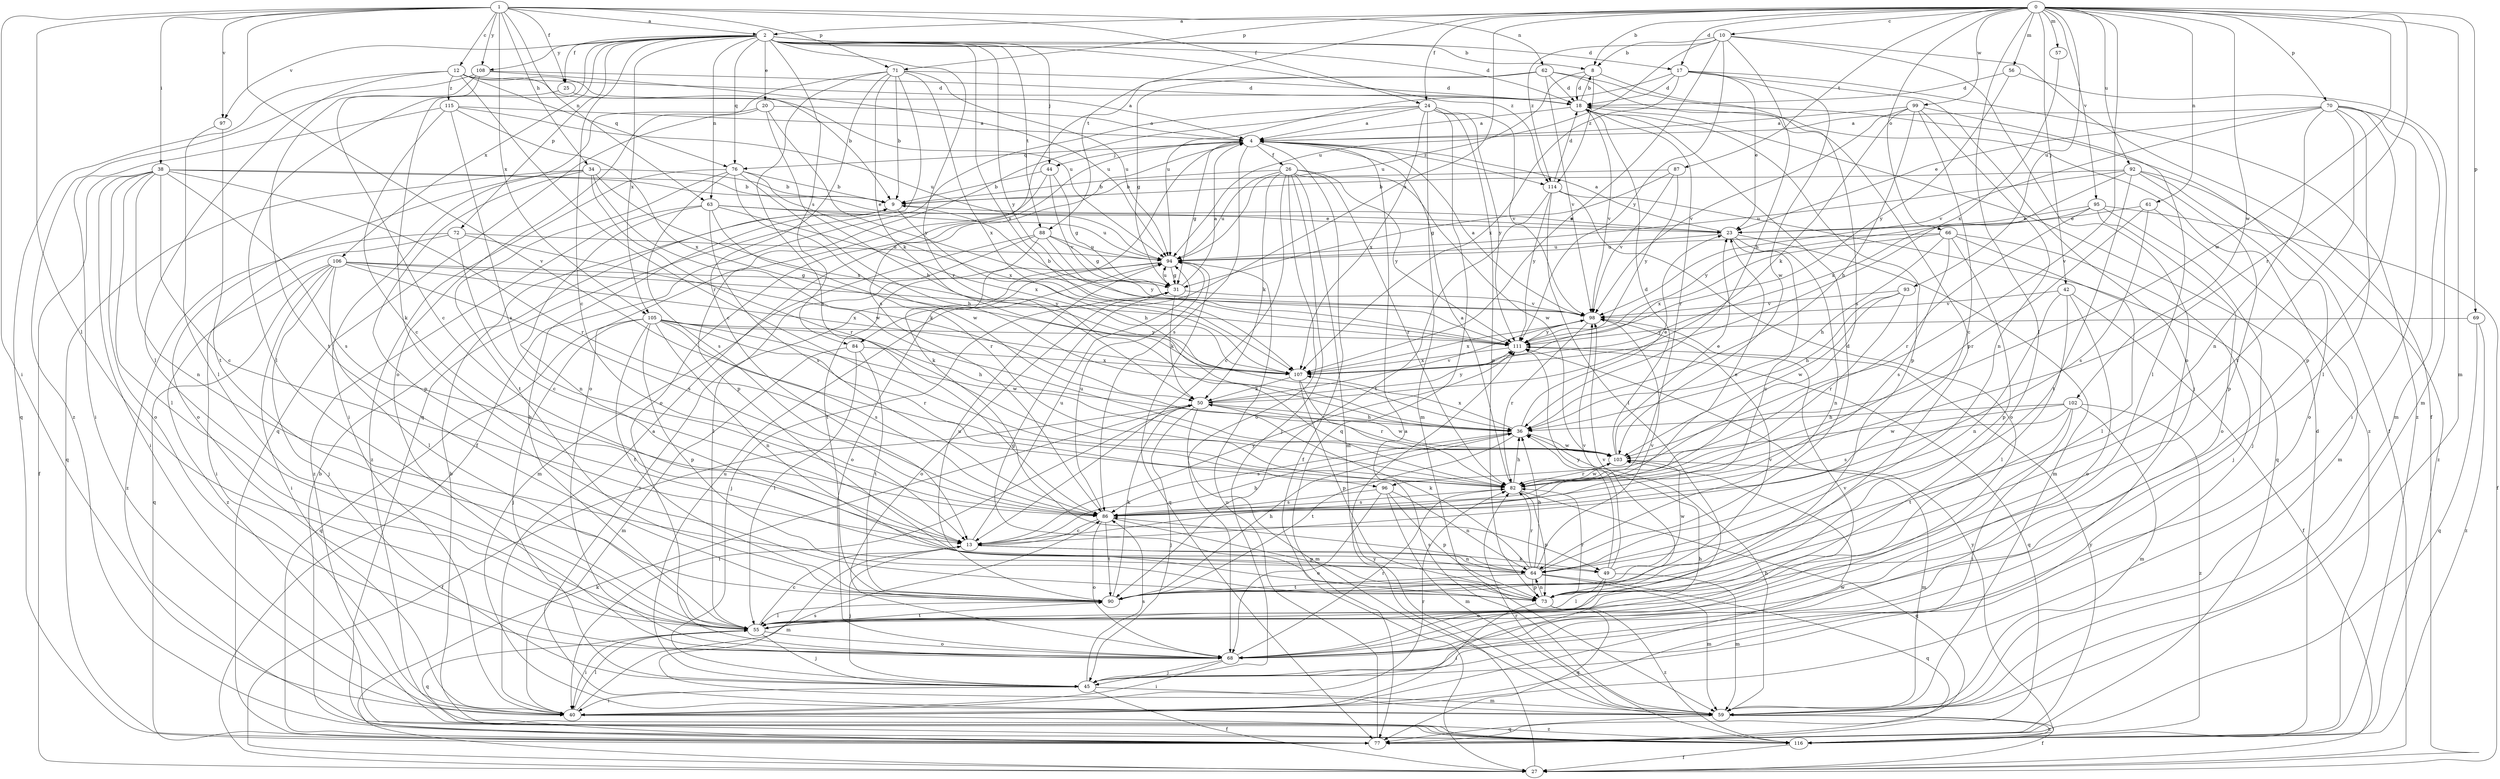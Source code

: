 strict digraph  {
0;
1;
2;
4;
8;
9;
10;
12;
13;
17;
18;
20;
23;
24;
25;
26;
27;
31;
34;
36;
38;
40;
42;
44;
45;
49;
50;
55;
56;
57;
59;
61;
62;
63;
64;
66;
68;
69;
70;
71;
72;
73;
76;
77;
82;
84;
86;
87;
88;
90;
92;
93;
94;
95;
96;
97;
98;
99;
102;
103;
105;
106;
107;
108;
111;
114;
115;
116;
0 -> 2  [label=a];
0 -> 8  [label=b];
0 -> 10  [label=c];
0 -> 17  [label=d];
0 -> 24  [label=f];
0 -> 42  [label=j];
0 -> 55  [label=l];
0 -> 56  [label=m];
0 -> 57  [label=m];
0 -> 59  [label=m];
0 -> 61  [label=n];
0 -> 66  [label=o];
0 -> 69  [label=p];
0 -> 70  [label=p];
0 -> 71  [label=p];
0 -> 82  [label=r];
0 -> 84  [label=s];
0 -> 87  [label=t];
0 -> 88  [label=t];
0 -> 92  [label=u];
0 -> 93  [label=u];
0 -> 95  [label=v];
0 -> 96  [label=v];
0 -> 99  [label=w];
0 -> 102  [label=w];
0 -> 103  [label=w];
1 -> 2  [label=a];
1 -> 12  [label=c];
1 -> 24  [label=f];
1 -> 25  [label=f];
1 -> 34  [label=h];
1 -> 38  [label=i];
1 -> 40  [label=i];
1 -> 55  [label=l];
1 -> 62  [label=n];
1 -> 63  [label=n];
1 -> 71  [label=p];
1 -> 96  [label=v];
1 -> 97  [label=v];
1 -> 105  [label=x];
1 -> 108  [label=y];
2 -> 8  [label=b];
2 -> 13  [label=c];
2 -> 17  [label=d];
2 -> 18  [label=d];
2 -> 20  [label=e];
2 -> 25  [label=f];
2 -> 44  [label=j];
2 -> 49  [label=k];
2 -> 63  [label=n];
2 -> 72  [label=p];
2 -> 76  [label=q];
2 -> 82  [label=r];
2 -> 84  [label=s];
2 -> 88  [label=t];
2 -> 97  [label=v];
2 -> 105  [label=x];
2 -> 106  [label=x];
2 -> 107  [label=x];
2 -> 108  [label=y];
2 -> 111  [label=y];
2 -> 114  [label=z];
4 -> 26  [label=f];
4 -> 27  [label=f];
4 -> 31  [label=g];
4 -> 44  [label=j];
4 -> 49  [label=k];
4 -> 68  [label=o];
4 -> 76  [label=q];
4 -> 86  [label=s];
4 -> 114  [label=z];
8 -> 18  [label=d];
8 -> 86  [label=s];
8 -> 94  [label=u];
8 -> 114  [label=z];
9 -> 23  [label=e];
9 -> 36  [label=h];
10 -> 8  [label=b];
10 -> 27  [label=f];
10 -> 36  [label=h];
10 -> 68  [label=o];
10 -> 94  [label=u];
10 -> 107  [label=x];
10 -> 111  [label=y];
10 -> 114  [label=z];
12 -> 4  [label=a];
12 -> 18  [label=d];
12 -> 55  [label=l];
12 -> 76  [label=q];
12 -> 77  [label=q];
12 -> 82  [label=r];
12 -> 94  [label=u];
12 -> 115  [label=z];
13 -> 36  [label=h];
13 -> 45  [label=j];
13 -> 49  [label=k];
13 -> 59  [label=m];
13 -> 64  [label=n];
13 -> 94  [label=u];
13 -> 111  [label=y];
17 -> 18  [label=d];
17 -> 23  [label=e];
17 -> 45  [label=j];
17 -> 94  [label=u];
17 -> 103  [label=w];
17 -> 107  [label=x];
17 -> 116  [label=z];
18 -> 4  [label=a];
18 -> 8  [label=b];
18 -> 73  [label=p];
18 -> 82  [label=r];
18 -> 98  [label=v];
18 -> 116  [label=z];
20 -> 4  [label=a];
20 -> 36  [label=h];
20 -> 40  [label=i];
20 -> 77  [label=q];
20 -> 111  [label=y];
23 -> 4  [label=a];
23 -> 13  [label=c];
23 -> 59  [label=m];
23 -> 64  [label=n];
23 -> 94  [label=u];
24 -> 4  [label=a];
24 -> 27  [label=f];
24 -> 59  [label=m];
24 -> 68  [label=o];
24 -> 73  [label=p];
24 -> 77  [label=q];
24 -> 98  [label=v];
24 -> 107  [label=x];
24 -> 111  [label=y];
25 -> 9  [label=b];
25 -> 55  [label=l];
26 -> 9  [label=b];
26 -> 13  [label=c];
26 -> 45  [label=j];
26 -> 50  [label=k];
26 -> 59  [label=m];
26 -> 68  [label=o];
26 -> 82  [label=r];
26 -> 94  [label=u];
26 -> 103  [label=w];
26 -> 111  [label=y];
27 -> 50  [label=k];
27 -> 111  [label=y];
31 -> 4  [label=a];
31 -> 45  [label=j];
31 -> 50  [label=k];
31 -> 68  [label=o];
31 -> 94  [label=u];
31 -> 98  [label=v];
34 -> 9  [label=b];
34 -> 68  [label=o];
34 -> 73  [label=p];
34 -> 77  [label=q];
34 -> 82  [label=r];
34 -> 103  [label=w];
34 -> 107  [label=x];
36 -> 23  [label=e];
36 -> 86  [label=s];
36 -> 90  [label=t];
36 -> 103  [label=w];
36 -> 107  [label=x];
38 -> 9  [label=b];
38 -> 13  [label=c];
38 -> 23  [label=e];
38 -> 27  [label=f];
38 -> 40  [label=i];
38 -> 55  [label=l];
38 -> 64  [label=n];
38 -> 68  [label=o];
38 -> 82  [label=r];
38 -> 86  [label=s];
40 -> 4  [label=a];
40 -> 55  [label=l];
40 -> 82  [label=r];
40 -> 86  [label=s];
40 -> 103  [label=w];
40 -> 116  [label=z];
42 -> 27  [label=f];
42 -> 55  [label=l];
42 -> 64  [label=n];
42 -> 68  [label=o];
42 -> 98  [label=v];
44 -> 9  [label=b];
44 -> 31  [label=g];
44 -> 73  [label=p];
44 -> 98  [label=v];
45 -> 27  [label=f];
45 -> 36  [label=h];
45 -> 40  [label=i];
45 -> 59  [label=m];
45 -> 86  [label=s];
45 -> 94  [label=u];
49 -> 55  [label=l];
49 -> 59  [label=m];
49 -> 68  [label=o];
49 -> 98  [label=v];
49 -> 103  [label=w];
49 -> 111  [label=y];
50 -> 27  [label=f];
50 -> 36  [label=h];
50 -> 40  [label=i];
50 -> 45  [label=j];
50 -> 59  [label=m];
50 -> 98  [label=v];
50 -> 103  [label=w];
50 -> 111  [label=y];
55 -> 9  [label=b];
55 -> 13  [label=c];
55 -> 40  [label=i];
55 -> 45  [label=j];
55 -> 68  [label=o];
55 -> 77  [label=q];
55 -> 90  [label=t];
56 -> 18  [label=d];
56 -> 59  [label=m];
56 -> 111  [label=y];
57 -> 107  [label=x];
59 -> 4  [label=a];
59 -> 27  [label=f];
59 -> 36  [label=h];
59 -> 77  [label=q];
59 -> 116  [label=z];
61 -> 23  [label=e];
61 -> 59  [label=m];
61 -> 82  [label=r];
61 -> 86  [label=s];
62 -> 18  [label=d];
62 -> 27  [label=f];
62 -> 31  [label=g];
62 -> 73  [label=p];
62 -> 86  [label=s];
62 -> 98  [label=v];
63 -> 23  [label=e];
63 -> 64  [label=n];
63 -> 82  [label=r];
63 -> 86  [label=s];
63 -> 94  [label=u];
63 -> 107  [label=x];
63 -> 116  [label=z];
64 -> 18  [label=d];
64 -> 36  [label=h];
64 -> 50  [label=k];
64 -> 59  [label=m];
64 -> 73  [label=p];
64 -> 77  [label=q];
64 -> 82  [label=r];
64 -> 86  [label=s];
64 -> 90  [label=t];
64 -> 98  [label=v];
66 -> 36  [label=h];
66 -> 45  [label=j];
66 -> 55  [label=l];
66 -> 73  [label=p];
66 -> 86  [label=s];
66 -> 94  [label=u];
66 -> 107  [label=x];
68 -> 40  [label=i];
68 -> 45  [label=j];
68 -> 82  [label=r];
68 -> 98  [label=v];
69 -> 77  [label=q];
69 -> 111  [label=y];
69 -> 116  [label=z];
70 -> 4  [label=a];
70 -> 23  [label=e];
70 -> 40  [label=i];
70 -> 55  [label=l];
70 -> 59  [label=m];
70 -> 64  [label=n];
70 -> 73  [label=p];
70 -> 90  [label=t];
70 -> 98  [label=v];
71 -> 9  [label=b];
71 -> 13  [label=c];
71 -> 18  [label=d];
71 -> 50  [label=k];
71 -> 68  [label=o];
71 -> 77  [label=q];
71 -> 86  [label=s];
71 -> 94  [label=u];
71 -> 107  [label=x];
72 -> 13  [label=c];
72 -> 40  [label=i];
72 -> 50  [label=k];
72 -> 94  [label=u];
72 -> 116  [label=z];
73 -> 31  [label=g];
73 -> 40  [label=i];
73 -> 64  [label=n];
73 -> 77  [label=q];
73 -> 82  [label=r];
73 -> 98  [label=v];
73 -> 116  [label=z];
76 -> 9  [label=b];
76 -> 36  [label=h];
76 -> 86  [label=s];
76 -> 90  [label=t];
76 -> 103  [label=w];
76 -> 107  [label=x];
76 -> 116  [label=z];
77 -> 9  [label=b];
77 -> 94  [label=u];
77 -> 111  [label=y];
82 -> 4  [label=a];
82 -> 36  [label=h];
82 -> 73  [label=p];
82 -> 77  [label=q];
82 -> 86  [label=s];
82 -> 103  [label=w];
84 -> 55  [label=l];
84 -> 59  [label=m];
84 -> 90  [label=t];
84 -> 107  [label=x];
86 -> 13  [label=c];
86 -> 23  [label=e];
86 -> 68  [label=o];
86 -> 73  [label=p];
86 -> 90  [label=t];
86 -> 94  [label=u];
87 -> 9  [label=b];
87 -> 31  [label=g];
87 -> 98  [label=v];
87 -> 111  [label=y];
88 -> 31  [label=g];
88 -> 55  [label=l];
88 -> 59  [label=m];
88 -> 90  [label=t];
88 -> 94  [label=u];
88 -> 111  [label=y];
90 -> 36  [label=h];
90 -> 50  [label=k];
90 -> 55  [label=l];
90 -> 94  [label=u];
90 -> 98  [label=v];
92 -> 9  [label=b];
92 -> 68  [label=o];
92 -> 73  [label=p];
92 -> 90  [label=t];
92 -> 94  [label=u];
92 -> 107  [label=x];
92 -> 116  [label=z];
93 -> 36  [label=h];
93 -> 82  [label=r];
93 -> 98  [label=v];
93 -> 103  [label=w];
94 -> 31  [label=g];
94 -> 40  [label=i];
94 -> 68  [label=o];
94 -> 77  [label=q];
95 -> 23  [label=e];
95 -> 27  [label=f];
95 -> 45  [label=j];
95 -> 68  [label=o];
95 -> 82  [label=r];
95 -> 111  [label=y];
96 -> 59  [label=m];
96 -> 64  [label=n];
96 -> 68  [label=o];
96 -> 73  [label=p];
96 -> 86  [label=s];
97 -> 55  [label=l];
97 -> 90  [label=t];
98 -> 4  [label=a];
98 -> 9  [label=b];
98 -> 82  [label=r];
98 -> 107  [label=x];
98 -> 111  [label=y];
99 -> 4  [label=a];
99 -> 13  [label=c];
99 -> 36  [label=h];
99 -> 50  [label=k];
99 -> 55  [label=l];
99 -> 64  [label=n];
99 -> 98  [label=v];
102 -> 36  [label=h];
102 -> 40  [label=i];
102 -> 59  [label=m];
102 -> 86  [label=s];
102 -> 90  [label=t];
102 -> 103  [label=w];
102 -> 116  [label=z];
103 -> 18  [label=d];
103 -> 23  [label=e];
103 -> 59  [label=m];
103 -> 82  [label=r];
105 -> 36  [label=h];
105 -> 45  [label=j];
105 -> 64  [label=n];
105 -> 73  [label=p];
105 -> 77  [label=q];
105 -> 82  [label=r];
105 -> 86  [label=s];
105 -> 90  [label=t];
105 -> 103  [label=w];
105 -> 111  [label=y];
106 -> 31  [label=g];
106 -> 40  [label=i];
106 -> 45  [label=j];
106 -> 55  [label=l];
106 -> 77  [label=q];
106 -> 86  [label=s];
106 -> 107  [label=x];
106 -> 111  [label=y];
106 -> 116  [label=z];
107 -> 50  [label=k];
107 -> 73  [label=p];
107 -> 82  [label=r];
108 -> 13  [label=c];
108 -> 18  [label=d];
108 -> 90  [label=t];
108 -> 94  [label=u];
108 -> 116  [label=z];
111 -> 77  [label=q];
111 -> 107  [label=x];
114 -> 18  [label=d];
114 -> 55  [label=l];
114 -> 68  [label=o];
114 -> 77  [label=q];
114 -> 90  [label=t];
114 -> 111  [label=y];
115 -> 4  [label=a];
115 -> 13  [label=c];
115 -> 40  [label=i];
115 -> 86  [label=s];
115 -> 94  [label=u];
115 -> 107  [label=x];
116 -> 9  [label=b];
116 -> 18  [label=d];
116 -> 27  [label=f];
116 -> 82  [label=r];
116 -> 111  [label=y];
}
